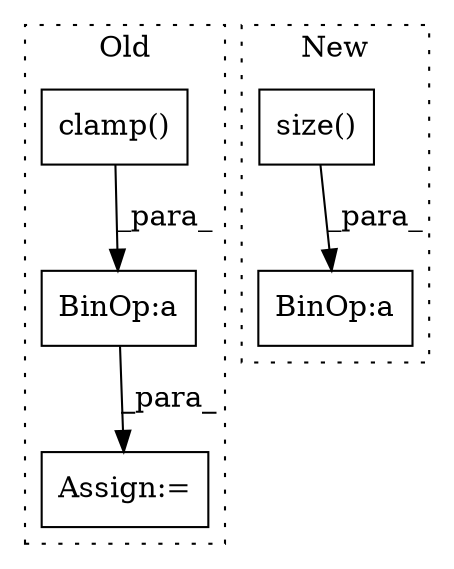 digraph G {
subgraph cluster0 {
1 [label="clamp()" a="75" s="4444" l="39" shape="box"];
3 [label="Assign:=" a="68" s="5610" l="3" shape="box"];
5 [label="BinOp:a" a="82" s="4936" l="3" shape="box"];
label = "Old";
style="dotted";
}
subgraph cluster1 {
2 [label="size()" a="75" s="5179" l="18" shape="box"];
4 [label="BinOp:a" a="82" s="5176" l="3" shape="box"];
label = "New";
style="dotted";
}
1 -> 5 [label="_para_"];
2 -> 4 [label="_para_"];
5 -> 3 [label="_para_"];
}